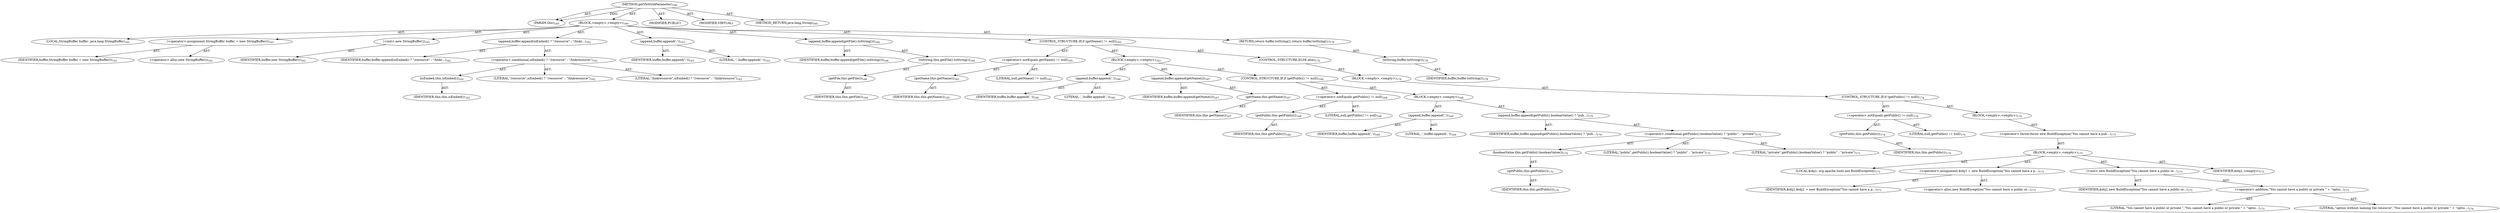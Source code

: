 digraph "getVbStyleParameter" {  
"111669149705" [label = <(METHOD,getVbStyleParameter)<SUB>160</SUB>> ]
"115964116996" [label = <(PARAM,this)<SUB>160</SUB>> ]
"25769803788" [label = <(BLOCK,&lt;empty&gt;,&lt;empty&gt;)<SUB>160</SUB>> ]
"94489280514" [label = <(LOCAL,StringBuffer buffer: java.lang.StringBuffer)<SUB>161</SUB>> ]
"30064771107" [label = <(&lt;operator&gt;.assignment,StringBuffer buffer = new StringBuffer())<SUB>161</SUB>> ]
"68719476771" [label = <(IDENTIFIER,buffer,StringBuffer buffer = new StringBuffer())<SUB>161</SUB>> ]
"30064771108" [label = <(&lt;operator&gt;.alloc,new StringBuffer())<SUB>161</SUB>> ]
"30064771109" [label = <(&lt;init&gt;,new StringBuffer())<SUB>161</SUB>> ]
"68719476772" [label = <(IDENTIFIER,buffer,new StringBuffer())<SUB>161</SUB>> ]
"30064771110" [label = <(append,buffer.append(isEmbed() ? &quot;/resource&quot; : &quot;/linkr...)<SUB>162</SUB>> ]
"68719476773" [label = <(IDENTIFIER,buffer,buffer.append(isEmbed() ? &quot;/resource&quot; : &quot;/linkr...)<SUB>162</SUB>> ]
"30064771111" [label = <(&lt;operator&gt;.conditional,isEmbed() ? &quot;/resource&quot; : &quot;/linkresource&quot;)<SUB>162</SUB>> ]
"30064771112" [label = <(isEmbed,this.isEmbed())<SUB>162</SUB>> ]
"68719476744" [label = <(IDENTIFIER,this,this.isEmbed())<SUB>162</SUB>> ]
"90194313224" [label = <(LITERAL,&quot;/resource&quot;,isEmbed() ? &quot;/resource&quot; : &quot;/linkresource&quot;)<SUB>162</SUB>> ]
"90194313225" [label = <(LITERAL,&quot;/linkresource&quot;,isEmbed() ? &quot;/resource&quot; : &quot;/linkresource&quot;)<SUB>162</SUB>> ]
"30064771113" [label = <(append,buffer.append(':'))<SUB>163</SUB>> ]
"68719476774" [label = <(IDENTIFIER,buffer,buffer.append(':'))<SUB>163</SUB>> ]
"90194313226" [label = <(LITERAL,':',buffer.append(':'))<SUB>163</SUB>> ]
"30064771114" [label = <(append,buffer.append(getFile().toString()))<SUB>164</SUB>> ]
"68719476775" [label = <(IDENTIFIER,buffer,buffer.append(getFile().toString()))<SUB>164</SUB>> ]
"30064771115" [label = <(toString,this.getFile().toString())<SUB>164</SUB>> ]
"30064771116" [label = <(getFile,this.getFile())<SUB>164</SUB>> ]
"68719476745" [label = <(IDENTIFIER,this,this.getFile())<SUB>164</SUB>> ]
"47244640258" [label = <(CONTROL_STRUCTURE,IF,if (getName() != null))<SUB>165</SUB>> ]
"30064771117" [label = <(&lt;operator&gt;.notEquals,getName() != null)<SUB>165</SUB>> ]
"30064771118" [label = <(getName,this.getName())<SUB>165</SUB>> ]
"68719476746" [label = <(IDENTIFIER,this,this.getName())<SUB>165</SUB>> ]
"90194313227" [label = <(LITERAL,null,getName() != null)<SUB>165</SUB>> ]
"25769803789" [label = <(BLOCK,&lt;empty&gt;,&lt;empty&gt;)<SUB>165</SUB>> ]
"30064771119" [label = <(append,buffer.append(','))<SUB>166</SUB>> ]
"68719476776" [label = <(IDENTIFIER,buffer,buffer.append(','))<SUB>166</SUB>> ]
"90194313228" [label = <(LITERAL,',',buffer.append(','))<SUB>166</SUB>> ]
"30064771120" [label = <(append,buffer.append(getName()))<SUB>167</SUB>> ]
"68719476777" [label = <(IDENTIFIER,buffer,buffer.append(getName()))<SUB>167</SUB>> ]
"30064771121" [label = <(getName,this.getName())<SUB>167</SUB>> ]
"68719476747" [label = <(IDENTIFIER,this,this.getName())<SUB>167</SUB>> ]
"47244640259" [label = <(CONTROL_STRUCTURE,IF,if (getPublic() != null))<SUB>168</SUB>> ]
"30064771122" [label = <(&lt;operator&gt;.notEquals,getPublic() != null)<SUB>168</SUB>> ]
"30064771123" [label = <(getPublic,this.getPublic())<SUB>168</SUB>> ]
"68719476748" [label = <(IDENTIFIER,this,this.getPublic())<SUB>168</SUB>> ]
"90194313229" [label = <(LITERAL,null,getPublic() != null)<SUB>168</SUB>> ]
"25769803790" [label = <(BLOCK,&lt;empty&gt;,&lt;empty&gt;)<SUB>168</SUB>> ]
"30064771124" [label = <(append,buffer.append(','))<SUB>169</SUB>> ]
"68719476778" [label = <(IDENTIFIER,buffer,buffer.append(','))<SUB>169</SUB>> ]
"90194313230" [label = <(LITERAL,',',buffer.append(','))<SUB>169</SUB>> ]
"30064771125" [label = <(append,buffer.append(getPublic().booleanValue() ? &quot;pub...)<SUB>170</SUB>> ]
"68719476779" [label = <(IDENTIFIER,buffer,buffer.append(getPublic().booleanValue() ? &quot;pub...)<SUB>170</SUB>> ]
"30064771126" [label = <(&lt;operator&gt;.conditional,getPublic().booleanValue() ? &quot;public&quot; : &quot;private&quot;)<SUB>170</SUB>> ]
"30064771127" [label = <(booleanValue,this.getPublic().booleanValue())<SUB>170</SUB>> ]
"30064771128" [label = <(getPublic,this.getPublic())<SUB>170</SUB>> ]
"68719476749" [label = <(IDENTIFIER,this,this.getPublic())<SUB>170</SUB>> ]
"90194313231" [label = <(LITERAL,&quot;public&quot;,getPublic().booleanValue() ? &quot;public&quot; : &quot;private&quot;)<SUB>171</SUB>> ]
"90194313232" [label = <(LITERAL,&quot;private&quot;,getPublic().booleanValue() ? &quot;public&quot; : &quot;private&quot;)<SUB>171</SUB>> ]
"47244640260" [label = <(CONTROL_STRUCTURE,ELSE,else)<SUB>174</SUB>> ]
"25769803791" [label = <(BLOCK,&lt;empty&gt;,&lt;empty&gt;)<SUB>174</SUB>> ]
"47244640261" [label = <(CONTROL_STRUCTURE,IF,if (getPublic() != null))<SUB>174</SUB>> ]
"30064771129" [label = <(&lt;operator&gt;.notEquals,getPublic() != null)<SUB>174</SUB>> ]
"30064771130" [label = <(getPublic,this.getPublic())<SUB>174</SUB>> ]
"68719476750" [label = <(IDENTIFIER,this,this.getPublic())<SUB>174</SUB>> ]
"90194313233" [label = <(LITERAL,null,getPublic() != null)<SUB>174</SUB>> ]
"25769803792" [label = <(BLOCK,&lt;empty&gt;,&lt;empty&gt;)<SUB>174</SUB>> ]
"30064771131" [label = <(&lt;operator&gt;.throw,throw new BuildException(&quot;You cannot have a pub...)<SUB>175</SUB>> ]
"25769803793" [label = <(BLOCK,&lt;empty&gt;,&lt;empty&gt;)<SUB>175</SUB>> ]
"94489280515" [label = <(LOCAL,$obj1: org.apache.tools.ant.BuildException)<SUB>175</SUB>> ]
"30064771132" [label = <(&lt;operator&gt;.assignment,$obj1 = new BuildException(&quot;You cannot have a p...)<SUB>175</SUB>> ]
"68719476780" [label = <(IDENTIFIER,$obj1,$obj1 = new BuildException(&quot;You cannot have a p...)<SUB>175</SUB>> ]
"30064771133" [label = <(&lt;operator&gt;.alloc,new BuildException(&quot;You cannot have a public or...)<SUB>175</SUB>> ]
"30064771134" [label = <(&lt;init&gt;,new BuildException(&quot;You cannot have a public or...)<SUB>175</SUB>> ]
"68719476781" [label = <(IDENTIFIER,$obj1,new BuildException(&quot;You cannot have a public or...)<SUB>175</SUB>> ]
"30064771135" [label = <(&lt;operator&gt;.addition,&quot;You cannot have a public or private &quot; + &quot;optio...)<SUB>175</SUB>> ]
"90194313234" [label = <(LITERAL,&quot;You cannot have a public or private &quot;,&quot;You cannot have a public or private &quot; + &quot;optio...)<SUB>175</SUB>> ]
"90194313235" [label = <(LITERAL,&quot;option without naming the resource&quot;,&quot;You cannot have a public or private &quot; + &quot;optio...)<SUB>176</SUB>> ]
"68719476782" [label = <(IDENTIFIER,$obj1,&lt;empty&gt;)<SUB>175</SUB>> ]
"146028888069" [label = <(RETURN,return buffer.toString();,return buffer.toString();)<SUB>178</SUB>> ]
"30064771136" [label = <(toString,buffer.toString())<SUB>178</SUB>> ]
"68719476783" [label = <(IDENTIFIER,buffer,buffer.toString())<SUB>178</SUB>> ]
"133143986198" [label = <(MODIFIER,PUBLIC)> ]
"133143986199" [label = <(MODIFIER,VIRTUAL)> ]
"128849018889" [label = <(METHOD_RETURN,java.lang.String)<SUB>160</SUB>> ]
  "111669149705" -> "115964116996"  [ label = "AST: "] 
  "111669149705" -> "25769803788"  [ label = "AST: "] 
  "111669149705" -> "133143986198"  [ label = "AST: "] 
  "111669149705" -> "133143986199"  [ label = "AST: "] 
  "111669149705" -> "128849018889"  [ label = "AST: "] 
  "25769803788" -> "94489280514"  [ label = "AST: "] 
  "25769803788" -> "30064771107"  [ label = "AST: "] 
  "25769803788" -> "30064771109"  [ label = "AST: "] 
  "25769803788" -> "30064771110"  [ label = "AST: "] 
  "25769803788" -> "30064771113"  [ label = "AST: "] 
  "25769803788" -> "30064771114"  [ label = "AST: "] 
  "25769803788" -> "47244640258"  [ label = "AST: "] 
  "25769803788" -> "146028888069"  [ label = "AST: "] 
  "30064771107" -> "68719476771"  [ label = "AST: "] 
  "30064771107" -> "30064771108"  [ label = "AST: "] 
  "30064771109" -> "68719476772"  [ label = "AST: "] 
  "30064771110" -> "68719476773"  [ label = "AST: "] 
  "30064771110" -> "30064771111"  [ label = "AST: "] 
  "30064771111" -> "30064771112"  [ label = "AST: "] 
  "30064771111" -> "90194313224"  [ label = "AST: "] 
  "30064771111" -> "90194313225"  [ label = "AST: "] 
  "30064771112" -> "68719476744"  [ label = "AST: "] 
  "30064771113" -> "68719476774"  [ label = "AST: "] 
  "30064771113" -> "90194313226"  [ label = "AST: "] 
  "30064771114" -> "68719476775"  [ label = "AST: "] 
  "30064771114" -> "30064771115"  [ label = "AST: "] 
  "30064771115" -> "30064771116"  [ label = "AST: "] 
  "30064771116" -> "68719476745"  [ label = "AST: "] 
  "47244640258" -> "30064771117"  [ label = "AST: "] 
  "47244640258" -> "25769803789"  [ label = "AST: "] 
  "47244640258" -> "47244640260"  [ label = "AST: "] 
  "30064771117" -> "30064771118"  [ label = "AST: "] 
  "30064771117" -> "90194313227"  [ label = "AST: "] 
  "30064771118" -> "68719476746"  [ label = "AST: "] 
  "25769803789" -> "30064771119"  [ label = "AST: "] 
  "25769803789" -> "30064771120"  [ label = "AST: "] 
  "25769803789" -> "47244640259"  [ label = "AST: "] 
  "30064771119" -> "68719476776"  [ label = "AST: "] 
  "30064771119" -> "90194313228"  [ label = "AST: "] 
  "30064771120" -> "68719476777"  [ label = "AST: "] 
  "30064771120" -> "30064771121"  [ label = "AST: "] 
  "30064771121" -> "68719476747"  [ label = "AST: "] 
  "47244640259" -> "30064771122"  [ label = "AST: "] 
  "47244640259" -> "25769803790"  [ label = "AST: "] 
  "30064771122" -> "30064771123"  [ label = "AST: "] 
  "30064771122" -> "90194313229"  [ label = "AST: "] 
  "30064771123" -> "68719476748"  [ label = "AST: "] 
  "25769803790" -> "30064771124"  [ label = "AST: "] 
  "25769803790" -> "30064771125"  [ label = "AST: "] 
  "30064771124" -> "68719476778"  [ label = "AST: "] 
  "30064771124" -> "90194313230"  [ label = "AST: "] 
  "30064771125" -> "68719476779"  [ label = "AST: "] 
  "30064771125" -> "30064771126"  [ label = "AST: "] 
  "30064771126" -> "30064771127"  [ label = "AST: "] 
  "30064771126" -> "90194313231"  [ label = "AST: "] 
  "30064771126" -> "90194313232"  [ label = "AST: "] 
  "30064771127" -> "30064771128"  [ label = "AST: "] 
  "30064771128" -> "68719476749"  [ label = "AST: "] 
  "47244640260" -> "25769803791"  [ label = "AST: "] 
  "25769803791" -> "47244640261"  [ label = "AST: "] 
  "47244640261" -> "30064771129"  [ label = "AST: "] 
  "47244640261" -> "25769803792"  [ label = "AST: "] 
  "30064771129" -> "30064771130"  [ label = "AST: "] 
  "30064771129" -> "90194313233"  [ label = "AST: "] 
  "30064771130" -> "68719476750"  [ label = "AST: "] 
  "25769803792" -> "30064771131"  [ label = "AST: "] 
  "30064771131" -> "25769803793"  [ label = "AST: "] 
  "25769803793" -> "94489280515"  [ label = "AST: "] 
  "25769803793" -> "30064771132"  [ label = "AST: "] 
  "25769803793" -> "30064771134"  [ label = "AST: "] 
  "25769803793" -> "68719476782"  [ label = "AST: "] 
  "30064771132" -> "68719476780"  [ label = "AST: "] 
  "30064771132" -> "30064771133"  [ label = "AST: "] 
  "30064771134" -> "68719476781"  [ label = "AST: "] 
  "30064771134" -> "30064771135"  [ label = "AST: "] 
  "30064771135" -> "90194313234"  [ label = "AST: "] 
  "30064771135" -> "90194313235"  [ label = "AST: "] 
  "146028888069" -> "30064771136"  [ label = "AST: "] 
  "30064771136" -> "68719476783"  [ label = "AST: "] 
  "111669149705" -> "115964116996"  [ label = "DDG: "] 
}
